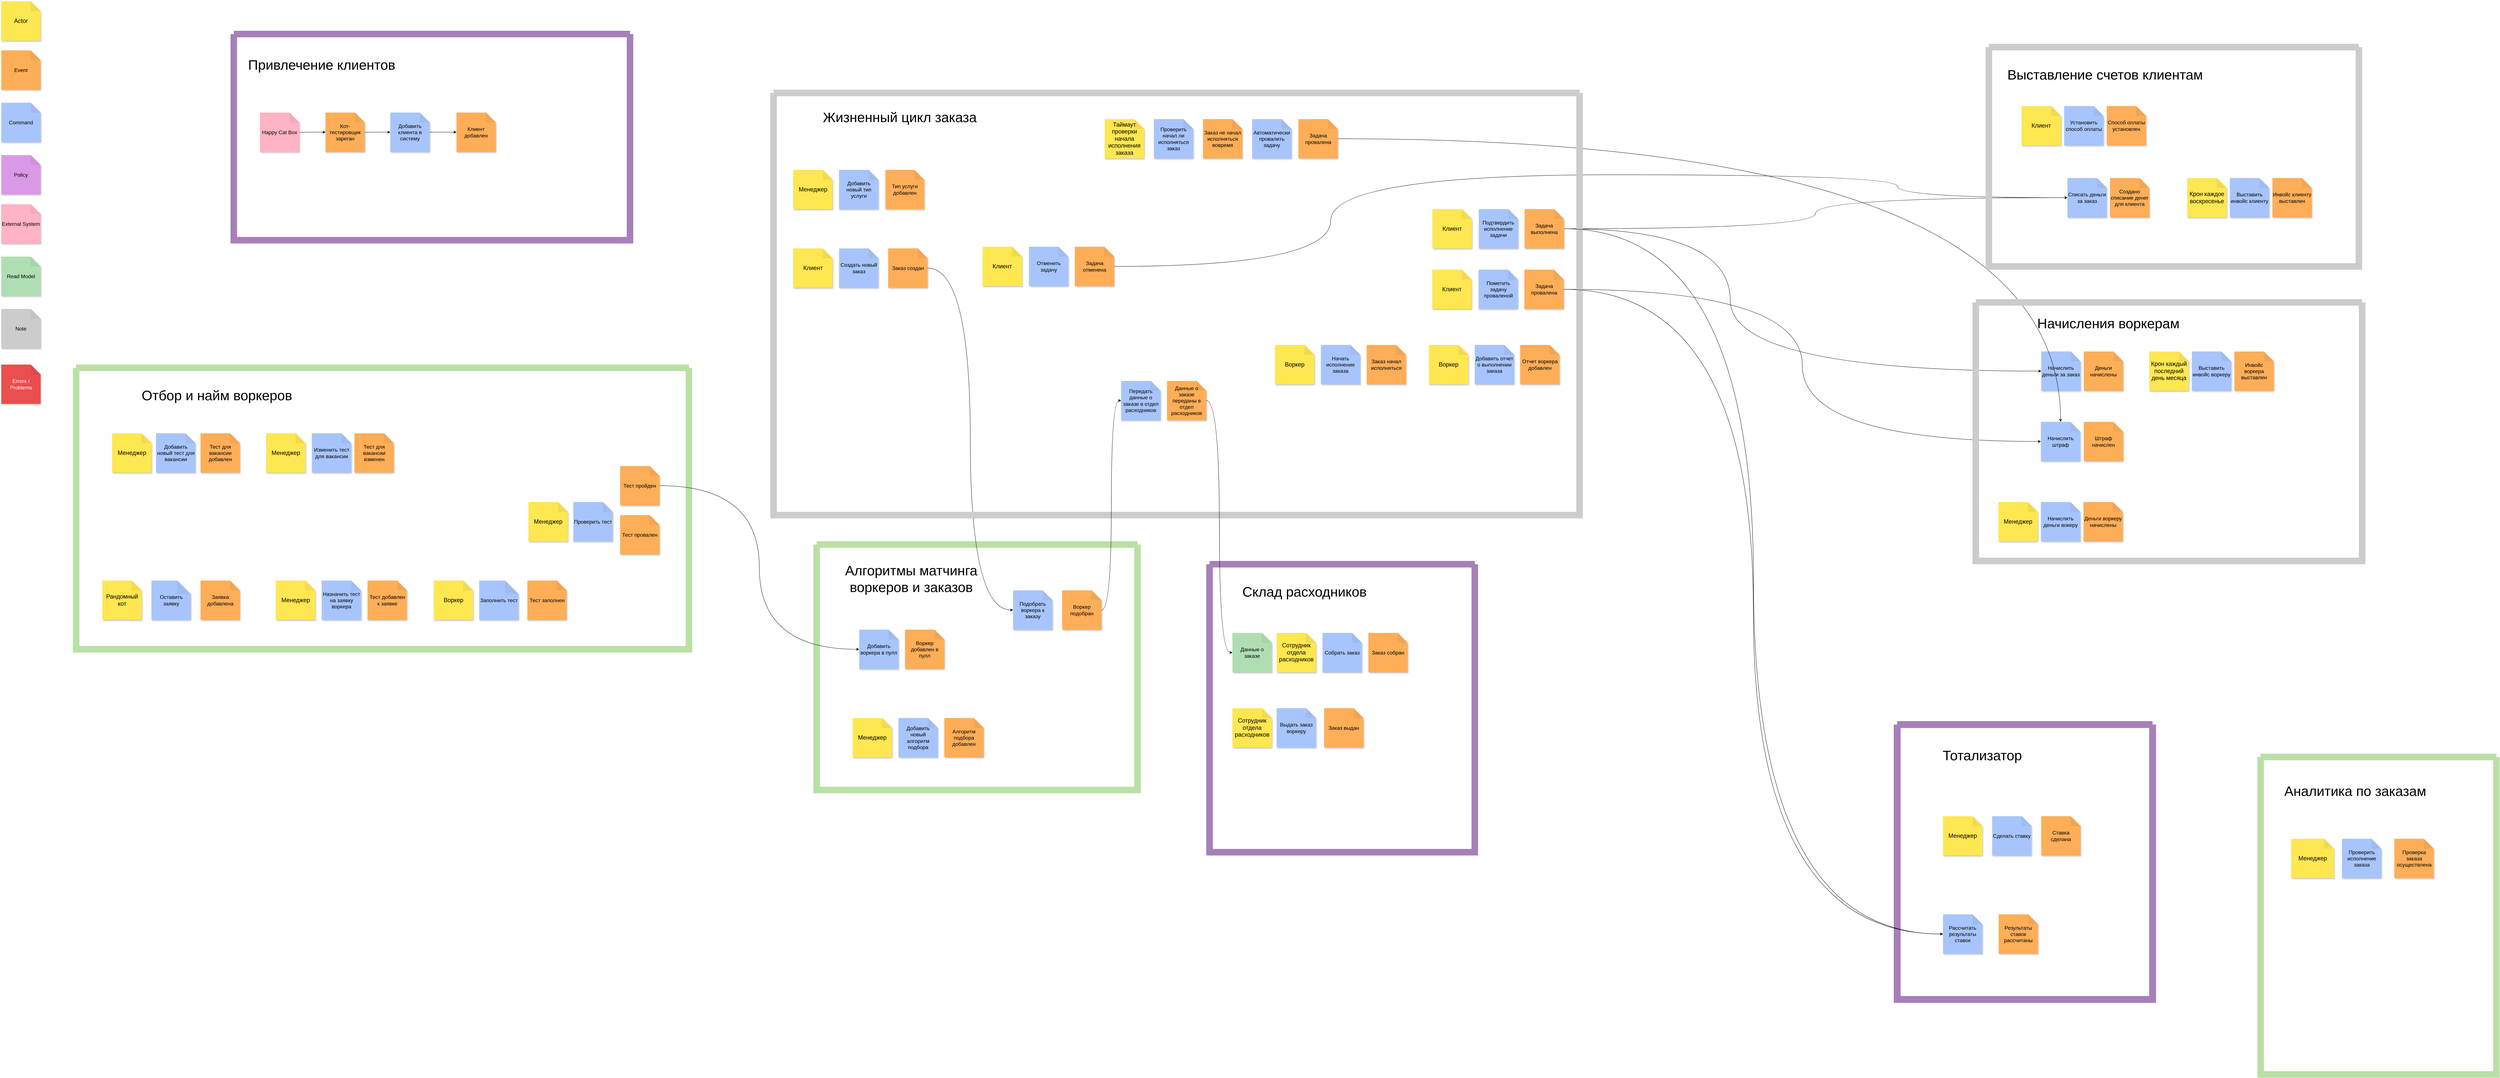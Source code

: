 <mxfile version="26.0.11">
  <diagram name="Страница — 1" id="K9feuQ7dF-jCnu2IWgrX">
    <mxGraphModel dx="5130" dy="4184" grid="1" gridSize="10" guides="1" tooltips="1" connect="1" arrows="1" fold="1" page="1" pageScale="1" pageWidth="827" pageHeight="1169" math="0" shadow="0">
      <root>
        <mxCell id="0" />
        <mxCell id="1" parent="0" />
        <mxCell id="zpBG68E-fnAjGQmCeS8Q-10" value="Клиент" style="shape=note;whiteSpace=wrap;html=1;backgroundOutline=1;darkOpacity=0.05;fillColor=#FEE750;strokeColor=none;fontSize=18;fontStyle=0;rotation=0;shadow=1;" parent="1" vertex="1">
          <mxGeometry x="2498.5" y="-285" width="120" height="120" as="geometry" />
        </mxCell>
        <mxCell id="zpBG68E-fnAjGQmCeS8Q-12" value="Крон каждое воскресенье" style="shape=note;whiteSpace=wrap;html=1;backgroundOutline=1;darkOpacity=0.05;fillColor=#FEE750;strokeColor=none;fontSize=18;fontStyle=0;rotation=0;shadow=1;" parent="1" vertex="1">
          <mxGeometry x="6756" y="-500" width="120" height="120" as="geometry" />
        </mxCell>
        <mxCell id="zpBG68E-fnAjGQmCeS8Q-15" value="Крон каждый послед&lt;span style=&quot;background-color: transparent; color: light-dark(rgb(0, 0, 0), rgb(255, 255, 255));&quot;&gt;ний день месяца&lt;/span&gt;" style="shape=note;whiteSpace=wrap;html=1;backgroundOutline=1;darkOpacity=0.05;fillColor=#FEE750;strokeColor=none;fontSize=18;fontStyle=0;rotation=0;shadow=1;" parent="1" vertex="1">
          <mxGeometry x="6640" y="30" width="120" height="120" as="geometry" />
        </mxCell>
        <mxCell id="zpBG68E-fnAjGQmCeS8Q-21" value="Заказ создан" style="shape=note;whiteSpace=wrap;html=1;backgroundOutline=1;darkOpacity=0.05;fillColor=#feae57;strokeColor=none;fontSize=16;fontStyle=0;rotation=0;shadow=1;" parent="1" vertex="1">
          <mxGeometry x="2788.5" y="-285" width="120" height="120" as="geometry" />
        </mxCell>
        <mxCell id="zpBG68E-fnAjGQmCeS8Q-32" value="Задача выполнена" style="shape=note;whiteSpace=wrap;html=1;backgroundOutline=1;darkOpacity=0.05;fillColor=#feae57;strokeColor=none;fontSize=16;fontStyle=0;rotation=0;shadow=1;" parent="1" vertex="1">
          <mxGeometry x="4732.25" y="-405" width="120" height="120" as="geometry" />
        </mxCell>
        <mxCell id="zpBG68E-fnAjGQmCeS8Q-33" value="Задача отменена" style="shape=note;whiteSpace=wrap;html=1;backgroundOutline=1;darkOpacity=0.05;fillColor=#feae57;strokeColor=none;fontSize=16;fontStyle=0;rotation=0;shadow=1;" parent="1" vertex="1">
          <mxGeometry x="3358.5" y="-290" width="120" height="120" as="geometry" />
        </mxCell>
        <mxCell id="zpBG68E-fnAjGQmCeS8Q-34" value="Задача провалена" style="shape=note;whiteSpace=wrap;html=1;backgroundOutline=1;darkOpacity=0.05;fillColor=#feae57;strokeColor=none;fontSize=16;fontStyle=0;rotation=0;shadow=1;" parent="1" vertex="1">
          <mxGeometry x="4731.5" y="-220" width="120" height="120" as="geometry" />
        </mxCell>
        <mxCell id="zpBG68E-fnAjGQmCeS8Q-35" value="Менеджер" style="shape=note;whiteSpace=wrap;html=1;backgroundOutline=1;darkOpacity=0.05;fillColor=#FEE750;strokeColor=none;fontSize=18;fontStyle=0;rotation=0;shadow=1;" parent="1" vertex="1">
          <mxGeometry x="2498.5" y="-525" width="120" height="120" as="geometry" />
        </mxCell>
        <mxCell id="zpBG68E-fnAjGQmCeS8Q-36" value="Тип услуги добавлен" style="shape=note;whiteSpace=wrap;html=1;backgroundOutline=1;darkOpacity=0.05;fillColor=#feae57;strokeColor=none;fontSize=16;fontStyle=0;rotation=0;shadow=1;" parent="1" vertex="1">
          <mxGeometry x="2780" y="-525" width="118.5" height="120" as="geometry" />
        </mxCell>
        <mxCell id="zpBG68E-fnAjGQmCeS8Q-39" value="Создано списание денег для клиента" style="shape=note;whiteSpace=wrap;html=1;backgroundOutline=1;darkOpacity=0.05;fillColor=#feae57;strokeColor=none;fontSize=16;fontStyle=0;rotation=0;shadow=1;" parent="1" vertex="1">
          <mxGeometry x="6520" y="-500" width="120" height="120" as="geometry" />
        </mxCell>
        <mxCell id="zpBG68E-fnAjGQmCeS8Q-40" value="Деньги начислены" style="shape=note;whiteSpace=wrap;html=1;backgroundOutline=1;darkOpacity=0.05;fillColor=#feae57;strokeColor=none;fontSize=16;fontStyle=0;rotation=0;shadow=1;" parent="1" vertex="1">
          <mxGeometry x="6440" y="30" width="120" height="120" as="geometry" />
        </mxCell>
        <mxCell id="zpBG68E-fnAjGQmCeS8Q-41" value="Штраф начислен" style="shape=note;whiteSpace=wrap;html=1;backgroundOutline=1;darkOpacity=0.05;fillColor=#feae57;strokeColor=none;fontSize=16;fontStyle=0;rotation=0;shadow=1;" parent="1" vertex="1">
          <mxGeometry x="6440" y="245" width="120" height="120" as="geometry" />
        </mxCell>
        <mxCell id="zpBG68E-fnAjGQmCeS8Q-65" value="Инвойс клиенту выставлен" style="shape=note;whiteSpace=wrap;html=1;backgroundOutline=1;darkOpacity=0.05;fillColor=#feae57;strokeColor=none;fontSize=16;fontStyle=0;rotation=0;shadow=1;" parent="1" vertex="1">
          <mxGeometry x="7016" y="-500" width="120" height="120" as="geometry" />
        </mxCell>
        <mxCell id="zpBG68E-fnAjGQmCeS8Q-69" value="Инвойс воркера выставлен" style="shape=note;whiteSpace=wrap;html=1;backgroundOutline=1;darkOpacity=0.05;fillColor=#feae57;strokeColor=none;fontSize=16;fontStyle=0;rotation=0;shadow=1;" parent="1" vertex="1">
          <mxGeometry x="6900" y="30" width="120" height="120" as="geometry" />
        </mxCell>
        <mxCell id="zpBG68E-fnAjGQmCeS8Q-72" value="Ставка сделана" style="shape=note;whiteSpace=wrap;html=1;backgroundOutline=1;darkOpacity=0.05;fillColor=#feae57;strokeColor=none;fontSize=16;fontStyle=0;rotation=0;shadow=1;" parent="1" vertex="1">
          <mxGeometry x="6310" y="1450" width="120" height="120" as="geometry" />
        </mxCell>
        <mxCell id="i-zcS_TELyWn-VtTu8UB-5" value="Создать новый заказ" style="shape=note;whiteSpace=wrap;html=1;backgroundOutline=1;darkOpacity=0.05;fillColor=#a7c5fc;strokeColor=none;fontSize=16;fontStyle=0;rotation=0;shadow=1;" parent="1" vertex="1">
          <mxGeometry x="2638.5" y="-285" width="120" height="120" as="geometry" />
        </mxCell>
        <mxCell id="i-zcS_TELyWn-VtTu8UB-60" value="Добавить новый тип услуги" style="shape=note;whiteSpace=wrap;html=1;backgroundOutline=1;darkOpacity=0.05;fillColor=#a7c5fc;strokeColor=none;fontSize=16;fontStyle=0;rotation=0;shadow=1;" parent="1" vertex="1">
          <mxGeometry x="2638.5" y="-525" width="120" height="120" as="geometry" />
        </mxCell>
        <mxCell id="ZsehsSLWi7J9XW6YYwFI-1" value="" style="group" parent="1" vertex="1" connectable="0">
          <mxGeometry x="80" y="-1040" width="120" height="1230" as="geometry" />
        </mxCell>
        <mxCell id="zpBG68E-fnAjGQmCeS8Q-1" value="Actor" style="shape=note;whiteSpace=wrap;html=1;backgroundOutline=1;darkOpacity=0.05;fillColor=#FEE750;strokeColor=none;fontSize=18;fontStyle=0;rotation=0;shadow=1;" parent="ZsehsSLWi7J9XW6YYwFI-1" vertex="1">
          <mxGeometry width="120" height="120" as="geometry" />
        </mxCell>
        <mxCell id="zpBG68E-fnAjGQmCeS8Q-2" value="Event" style="shape=note;whiteSpace=wrap;html=1;backgroundOutline=1;darkOpacity=0.05;fillColor=#feae57;strokeColor=none;fontSize=16;fontStyle=0;rotation=0;shadow=1;" parent="ZsehsSLWi7J9XW6YYwFI-1" vertex="1">
          <mxGeometry y="150" width="120" height="120" as="geometry" />
        </mxCell>
        <mxCell id="zpBG68E-fnAjGQmCeS8Q-3" value="Command" style="shape=note;whiteSpace=wrap;html=1;backgroundOutline=1;darkOpacity=0.05;fillColor=#a7c5fc;strokeColor=none;fontSize=16;fontStyle=0;rotation=0;shadow=1;" parent="ZsehsSLWi7J9XW6YYwFI-1" vertex="1">
          <mxGeometry y="310" width="120" height="120" as="geometry" />
        </mxCell>
        <mxCell id="zpBG68E-fnAjGQmCeS8Q-4" value="Policy" style="shape=note;whiteSpace=wrap;html=1;backgroundOutline=1;darkOpacity=0.05;fillColor=#da99e6;strokeColor=none;fontSize=16;fontStyle=0;rotation=0;shadow=1;" parent="ZsehsSLWi7J9XW6YYwFI-1" vertex="1">
          <mxGeometry y="470" width="120" height="120" as="geometry" />
        </mxCell>
        <mxCell id="zpBG68E-fnAjGQmCeS8Q-5" value="External System" style="shape=note;whiteSpace=wrap;html=1;backgroundOutline=1;darkOpacity=0.05;fillColor=#FFB3C5;strokeColor=none;fontSize=16;fontStyle=0;rotation=0;shadow=1;" parent="ZsehsSLWi7J9XW6YYwFI-1" vertex="1">
          <mxGeometry y="620" width="120" height="120" as="geometry" />
        </mxCell>
        <mxCell id="zpBG68E-fnAjGQmCeS8Q-6" value="Read Model" style="shape=note;whiteSpace=wrap;html=1;backgroundOutline=1;darkOpacity=0.05;fillColor=#b0deb3;strokeColor=none;fontSize=16;fontStyle=0;rotation=0;shadow=1;" parent="ZsehsSLWi7J9XW6YYwFI-1" vertex="1">
          <mxGeometry y="780" width="120" height="120" as="geometry" />
        </mxCell>
        <mxCell id="zpBG68E-fnAjGQmCeS8Q-7" value="Note" style="shape=note;whiteSpace=wrap;html=1;backgroundOutline=1;darkOpacity=0.05;fillColor=#CCCCCC;strokeColor=none;fontSize=16;fontStyle=0;rotation=0;shadow=1;" parent="ZsehsSLWi7J9XW6YYwFI-1" vertex="1">
          <mxGeometry y="940" width="120" height="120" as="geometry" />
        </mxCell>
        <mxCell id="zpBG68E-fnAjGQmCeS8Q-18" value="Errors / Problems" style="shape=note;whiteSpace=wrap;html=1;backgroundOutline=1;darkOpacity=0.05;fillColor=#ec4d4e;strokeColor=none;fontSize=16;fontStyle=0;rotation=0;shadow=1;fontColor=#FFFFFF;" parent="ZsehsSLWi7J9XW6YYwFI-1" vertex="1">
          <mxGeometry y="1110" width="120" height="120" as="geometry" />
        </mxCell>
        <mxCell id="oubO38BTLlarIKI2RHfu-10" value="Клиент" style="shape=note;whiteSpace=wrap;html=1;backgroundOutline=1;darkOpacity=0.05;fillColor=#FEE750;strokeColor=none;fontSize=18;fontStyle=0;rotation=0;shadow=1;" parent="1" vertex="1">
          <mxGeometry x="4450" y="-220" width="120" height="120" as="geometry" />
        </mxCell>
        <mxCell id="oubO38BTLlarIKI2RHfu-12" value="Пометить задачу проваленой" style="shape=note;whiteSpace=wrap;html=1;backgroundOutline=1;darkOpacity=0.05;fillColor=#a7c5fc;strokeColor=none;fontSize=16;fontStyle=0;rotation=0;shadow=1;" parent="1" vertex="1">
          <mxGeometry x="4591.5" y="-220" width="120" height="120" as="geometry" />
        </mxCell>
        <mxCell id="oubO38BTLlarIKI2RHfu-13" value="Клиент" style="shape=note;whiteSpace=wrap;html=1;backgroundOutline=1;darkOpacity=0.05;fillColor=#FEE750;strokeColor=none;fontSize=18;fontStyle=0;rotation=0;shadow=1;" parent="1" vertex="1">
          <mxGeometry x="3077" y="-290" width="120" height="120" as="geometry" />
        </mxCell>
        <mxCell id="oubO38BTLlarIKI2RHfu-14" value="Клиент" style="shape=note;whiteSpace=wrap;html=1;backgroundOutline=1;darkOpacity=0.05;fillColor=#FEE750;strokeColor=none;fontSize=18;fontStyle=0;rotation=0;shadow=1;" parent="1" vertex="1">
          <mxGeometry x="4450.75" y="-405" width="120" height="120" as="geometry" />
        </mxCell>
        <mxCell id="oubO38BTLlarIKI2RHfu-15" value="Отменить задачу" style="shape=note;whiteSpace=wrap;html=1;backgroundOutline=1;darkOpacity=0.05;fillColor=#a7c5fc;strokeColor=none;fontSize=16;fontStyle=0;rotation=0;shadow=1;" parent="1" vertex="1">
          <mxGeometry x="3218.5" y="-290" width="120" height="120" as="geometry" />
        </mxCell>
        <mxCell id="oubO38BTLlarIKI2RHfu-16" value="Подтвердить исполнение задачи" style="shape=note;whiteSpace=wrap;html=1;backgroundOutline=1;darkOpacity=0.05;fillColor=#a7c5fc;strokeColor=none;fontSize=16;fontStyle=0;rotation=0;shadow=1;" parent="1" vertex="1">
          <mxGeometry x="4592.25" y="-405" width="120" height="120" as="geometry" />
        </mxCell>
        <mxCell id="oubO38BTLlarIKI2RHfu-23" value="Начислить деньги за заказ" style="shape=note;whiteSpace=wrap;html=1;backgroundOutline=1;darkOpacity=0.05;fillColor=#a7c5fc;strokeColor=none;fontSize=16;fontStyle=0;rotation=0;shadow=1;" parent="1" vertex="1">
          <mxGeometry x="6310" y="30" width="120" height="120" as="geometry" />
        </mxCell>
        <mxCell id="oubO38BTLlarIKI2RHfu-30" value="Выставить инвойс клиенту" style="shape=note;whiteSpace=wrap;html=1;backgroundOutline=1;darkOpacity=0.05;fillColor=#a7c5fc;strokeColor=none;fontSize=16;fontStyle=0;rotation=0;shadow=1;" parent="1" vertex="1">
          <mxGeometry x="6886" y="-500" width="120" height="120" as="geometry" />
        </mxCell>
        <mxCell id="oubO38BTLlarIKI2RHfu-33" value="Выставить инвойс воркеру" style="shape=note;whiteSpace=wrap;html=1;backgroundOutline=1;darkOpacity=0.05;fillColor=#a7c5fc;strokeColor=none;fontSize=16;fontStyle=0;rotation=0;shadow=1;" parent="1" vertex="1">
          <mxGeometry x="6770" y="30" width="120" height="120" as="geometry" />
        </mxCell>
        <mxCell id="oubO38BTLlarIKI2RHfu-36" value="Менеджер" style="shape=note;whiteSpace=wrap;html=1;backgroundOutline=1;darkOpacity=0.05;fillColor=#FEE750;strokeColor=none;fontSize=18;fontStyle=0;rotation=0;shadow=1;" parent="1" vertex="1">
          <mxGeometry x="6010" y="1450" width="120" height="120" as="geometry" />
        </mxCell>
        <mxCell id="oubO38BTLlarIKI2RHfu-39" value="Сделать ставку" style="shape=note;whiteSpace=wrap;html=1;backgroundOutline=1;darkOpacity=0.05;fillColor=#a7c5fc;strokeColor=none;fontSize=16;fontStyle=0;rotation=0;shadow=1;" parent="1" vertex="1">
          <mxGeometry x="6160" y="1450" width="120" height="120" as="geometry" />
        </mxCell>
        <mxCell id="oubO38BTLlarIKI2RHfu-42" value="Рассчитать результаты ставок" style="shape=note;whiteSpace=wrap;html=1;backgroundOutline=1;darkOpacity=0.05;fillColor=#a7c5fc;strokeColor=none;fontSize=16;fontStyle=0;rotation=0;shadow=1;" parent="1" vertex="1">
          <mxGeometry x="6010" y="1750" width="120" height="120" as="geometry" />
        </mxCell>
        <mxCell id="oubO38BTLlarIKI2RHfu-43" value="Результаты ставок рассчитаны" style="shape=note;whiteSpace=wrap;html=1;backgroundOutline=1;darkOpacity=0.05;fillColor=#feae57;strokeColor=none;fontSize=16;fontStyle=0;rotation=0;shadow=1;" parent="1" vertex="1">
          <mxGeometry x="6180" y="1750" width="120" height="120" as="geometry" />
        </mxCell>
        <mxCell id="oubO38BTLlarIKI2RHfu-53" value="Менеджер" style="shape=note;whiteSpace=wrap;html=1;backgroundOutline=1;darkOpacity=0.05;fillColor=#FEE750;strokeColor=none;fontSize=18;fontStyle=0;rotation=0;shadow=1;" parent="1" vertex="1">
          <mxGeometry x="6179" y="490" width="120" height="120" as="geometry" />
        </mxCell>
        <mxCell id="oubO38BTLlarIKI2RHfu-54" value="Начислить деньги вокеру" style="shape=note;whiteSpace=wrap;html=1;backgroundOutline=1;darkOpacity=0.05;fillColor=#a7c5fc;strokeColor=none;fontSize=16;fontStyle=0;rotation=0;shadow=1;" parent="1" vertex="1">
          <mxGeometry x="6309" y="490" width="120" height="120" as="geometry" />
        </mxCell>
        <mxCell id="oubO38BTLlarIKI2RHfu-56" value="Деньги воркеру начислены" style="shape=note;whiteSpace=wrap;html=1;backgroundOutline=1;darkOpacity=0.05;fillColor=#feae57;strokeColor=none;fontSize=16;fontStyle=0;rotation=0;shadow=1;" parent="1" vertex="1">
          <mxGeometry x="6439" y="490" width="120" height="120" as="geometry" />
        </mxCell>
        <mxCell id="oubO38BTLlarIKI2RHfu-75" value="&lt;font style=&quot;font-size: 42px;&quot;&gt;Тотализатор&lt;/font&gt;" style="text;html=1;align=center;verticalAlign=middle;whiteSpace=wrap;rounded=0;" parent="1" vertex="1">
          <mxGeometry x="6100" y="1250" width="60" height="30" as="geometry" />
        </mxCell>
        <mxCell id="oubO38BTLlarIKI2RHfu-77" value="&lt;font style=&quot;font-size: 42px;&quot;&gt;Жизненный цикл заказа&lt;/font&gt;" style="text;html=1;align=center;verticalAlign=middle;whiteSpace=wrap;rounded=0;" parent="1" vertex="1">
          <mxGeometry x="2498.5" y="-700" width="650" height="30" as="geometry" />
        </mxCell>
        <mxCell id="ce2Nj7FvmYcvphH1Im73-1" value="" style="group" vertex="1" connectable="0" parent="1">
          <mxGeometry x="870" y="-890" width="1130" height="580" as="geometry" />
        </mxCell>
        <mxCell id="zpBG68E-fnAjGQmCeS8Q-25" value="" style="edgeStyle=orthogonalEdgeStyle;rounded=0;orthogonalLoop=1;jettySize=auto;html=1;" parent="ce2Nj7FvmYcvphH1Im73-1" source="zpBG68E-fnAjGQmCeS8Q-19" target="zpBG68E-fnAjGQmCeS8Q-24" edge="1">
          <mxGeometry relative="1" as="geometry" />
        </mxCell>
        <mxCell id="zpBG68E-fnAjGQmCeS8Q-19" value="Happy Cat Box" style="shape=note;whiteSpace=wrap;html=1;backgroundOutline=1;darkOpacity=0.05;fillColor=#FFB3C5;strokeColor=none;fontSize=16;fontStyle=0;rotation=0;shadow=1;" parent="ce2Nj7FvmYcvphH1Im73-1" vertex="1">
          <mxGeometry y="190" width="120" height="120" as="geometry" />
        </mxCell>
        <mxCell id="zpBG68E-fnAjGQmCeS8Q-20" value="Клиент добавлен" style="shape=note;whiteSpace=wrap;html=1;backgroundOutline=1;darkOpacity=0.05;fillColor=#feae57;strokeColor=none;fontSize=16;fontStyle=0;rotation=0;shadow=1;" parent="ce2Nj7FvmYcvphH1Im73-1" vertex="1">
          <mxGeometry x="600" y="190" width="120" height="120" as="geometry" />
        </mxCell>
        <mxCell id="zpBG68E-fnAjGQmCeS8Q-28" value="" style="edgeStyle=orthogonalEdgeStyle;rounded=0;orthogonalLoop=1;jettySize=auto;html=1;" parent="ce2Nj7FvmYcvphH1Im73-1" source="zpBG68E-fnAjGQmCeS8Q-24" target="zpBG68E-fnAjGQmCeS8Q-27" edge="1">
          <mxGeometry relative="1" as="geometry" />
        </mxCell>
        <mxCell id="zpBG68E-fnAjGQmCeS8Q-24" value="Кот-тестировщик зареган" style="shape=note;whiteSpace=wrap;html=1;backgroundOutline=1;darkOpacity=0.05;fillColor=#feae57;strokeColor=none;fontSize=16;fontStyle=0;rotation=0;shadow=1;" parent="ce2Nj7FvmYcvphH1Im73-1" vertex="1">
          <mxGeometry x="200" y="190" width="120" height="120" as="geometry" />
        </mxCell>
        <mxCell id="zpBG68E-fnAjGQmCeS8Q-29" value="" style="edgeStyle=orthogonalEdgeStyle;rounded=0;orthogonalLoop=1;jettySize=auto;html=1;" parent="ce2Nj7FvmYcvphH1Im73-1" source="zpBG68E-fnAjGQmCeS8Q-27" target="zpBG68E-fnAjGQmCeS8Q-20" edge="1">
          <mxGeometry relative="1" as="geometry" />
        </mxCell>
        <mxCell id="zpBG68E-fnAjGQmCeS8Q-27" value="Добавить клиента в систему" style="shape=note;whiteSpace=wrap;html=1;backgroundOutline=1;darkOpacity=0.05;fillColor=#a7c5fc;strokeColor=none;fontSize=16;fontStyle=0;rotation=0;shadow=1;" parent="ce2Nj7FvmYcvphH1Im73-1" vertex="1">
          <mxGeometry x="398" y="190" width="120" height="120" as="geometry" />
        </mxCell>
        <mxCell id="ce2Nj7FvmYcvphH1Im73-4" value="" style="swimlane;startSize=0;fillColor=#B9E0A5;swimlaneFillColor=none;gradientColor=none;strokeColor=#A680B8;strokeWidth=20;" vertex="1" parent="ce2Nj7FvmYcvphH1Im73-1">
          <mxGeometry x="-80" y="-50" width="1210" height="630" as="geometry" />
        </mxCell>
        <mxCell id="ce2Nj7FvmYcvphH1Im73-5" value="&lt;font style=&quot;font-size: 42px;&quot;&gt;Привлечение клиентов&lt;/font&gt;" style="text;html=1;align=center;verticalAlign=middle;whiteSpace=wrap;rounded=0;" vertex="1" parent="ce2Nj7FvmYcvphH1Im73-4">
          <mxGeometry x="-161" y="80" width="858.5" height="30" as="geometry" />
        </mxCell>
        <mxCell id="ce2Nj7FvmYcvphH1Im73-2" value="" style="swimlane;startSize=0;fillColor=#B9E0A5;strokeColor=#B9E0A5;rounded=1;fillStyle=auto;strokeWidth=20;" vertex="1" parent="1">
          <mxGeometry x="308.5" y="80" width="1871.5" height="860" as="geometry" />
        </mxCell>
        <mxCell id="i-zcS_TELyWn-VtTu8UB-83" value="Рандомный кот" style="shape=note;whiteSpace=wrap;html=1;backgroundOutline=1;darkOpacity=0.05;fillColor=#FEE750;strokeColor=none;fontSize=18;fontStyle=0;rotation=0;shadow=1;" parent="ce2Nj7FvmYcvphH1Im73-2" vertex="1">
          <mxGeometry x="80" y="650" width="120" height="120" as="geometry" />
        </mxCell>
        <mxCell id="i-zcS_TELyWn-VtTu8UB-84" value="Оставить заявку" style="shape=note;whiteSpace=wrap;html=1;backgroundOutline=1;darkOpacity=0.05;fillColor=#a7c5fc;strokeColor=none;fontSize=16;fontStyle=0;rotation=0;shadow=1;size=41;" parent="ce2Nj7FvmYcvphH1Im73-2" vertex="1">
          <mxGeometry x="230" y="650" width="120" height="120" as="geometry" />
        </mxCell>
        <mxCell id="i-zcS_TELyWn-VtTu8UB-85" value="Заявка добавлена" style="shape=note;whiteSpace=wrap;html=1;backgroundOutline=1;darkOpacity=0.05;fillColor=#feae57;strokeColor=none;fontSize=16;fontStyle=0;rotation=0;shadow=1;" parent="ce2Nj7FvmYcvphH1Im73-2" vertex="1">
          <mxGeometry x="380" y="650" width="120" height="120" as="geometry" />
        </mxCell>
        <mxCell id="i-zcS_TELyWn-VtTu8UB-64" value="Менеджер" style="shape=note;whiteSpace=wrap;html=1;backgroundOutline=1;darkOpacity=0.05;fillColor=#FEE750;strokeColor=none;fontSize=18;fontStyle=0;rotation=0;shadow=1;" parent="ce2Nj7FvmYcvphH1Im73-2" vertex="1">
          <mxGeometry x="110" y="200" width="120" height="120" as="geometry" />
        </mxCell>
        <mxCell id="i-zcS_TELyWn-VtTu8UB-65" value="Добавить новый тест для вакансии" style="shape=note;whiteSpace=wrap;html=1;backgroundOutline=1;darkOpacity=0.05;fillColor=#a7c5fc;strokeColor=none;fontSize=16;fontStyle=0;rotation=0;shadow=1;" parent="ce2Nj7FvmYcvphH1Im73-2" vertex="1">
          <mxGeometry x="244" y="200" width="120" height="120" as="geometry" />
        </mxCell>
        <mxCell id="zpBG68E-fnAjGQmCeS8Q-51" value="Тест для вакансии добавлен" style="shape=note;whiteSpace=wrap;html=1;backgroundOutline=1;darkOpacity=0.05;fillColor=#feae57;strokeColor=none;fontSize=16;fontStyle=0;rotation=0;shadow=1;" parent="ce2Nj7FvmYcvphH1Im73-2" vertex="1">
          <mxGeometry x="380" y="200" width="120" height="120" as="geometry" />
        </mxCell>
        <mxCell id="i-zcS_TELyWn-VtTu8UB-70" value="Менеджер" style="shape=note;whiteSpace=wrap;html=1;backgroundOutline=1;darkOpacity=0.05;fillColor=#FEE750;strokeColor=none;fontSize=18;fontStyle=0;rotation=0;shadow=1;" parent="ce2Nj7FvmYcvphH1Im73-2" vertex="1">
          <mxGeometry x="580" y="200" width="120" height="120" as="geometry" />
        </mxCell>
        <mxCell id="i-zcS_TELyWn-VtTu8UB-72" value="Изменить тест для вакансии" style="shape=note;whiteSpace=wrap;html=1;backgroundOutline=1;darkOpacity=0.05;fillColor=#a7c5fc;strokeColor=none;fontSize=16;fontStyle=0;rotation=0;shadow=1;" parent="ce2Nj7FvmYcvphH1Im73-2" vertex="1">
          <mxGeometry x="720" y="200" width="120" height="120" as="geometry" />
        </mxCell>
        <mxCell id="i-zcS_TELyWn-VtTu8UB-68" value="Тест для вакансии изменен" style="shape=note;whiteSpace=wrap;html=1;backgroundOutline=1;darkOpacity=0.05;fillColor=#feae57;strokeColor=none;fontSize=16;fontStyle=0;rotation=0;shadow=1;" parent="ce2Nj7FvmYcvphH1Im73-2" vertex="1">
          <mxGeometry x="850" y="200" width="120" height="120" as="geometry" />
        </mxCell>
        <mxCell id="i-zcS_TELyWn-VtTu8UB-78" value="Тест добавлен к заявке" style="shape=note;whiteSpace=wrap;html=1;backgroundOutline=1;darkOpacity=0.05;fillColor=#feae57;strokeColor=none;fontSize=16;fontStyle=0;rotation=0;shadow=1;" parent="ce2Nj7FvmYcvphH1Im73-2" vertex="1">
          <mxGeometry x="890" y="650" width="120" height="120" as="geometry" />
        </mxCell>
        <mxCell id="i-zcS_TELyWn-VtTu8UB-80" value="Менеджер" style="shape=note;whiteSpace=wrap;html=1;backgroundOutline=1;darkOpacity=0.05;fillColor=#FEE750;strokeColor=none;fontSize=18;fontStyle=0;rotation=0;shadow=1;" parent="ce2Nj7FvmYcvphH1Im73-2" vertex="1">
          <mxGeometry x="610" y="650" width="120" height="120" as="geometry" />
        </mxCell>
        <mxCell id="i-zcS_TELyWn-VtTu8UB-82" value="Назначить тест на заявку воркера" style="shape=note;whiteSpace=wrap;html=1;backgroundOutline=1;darkOpacity=0.05;fillColor=#a7c5fc;strokeColor=none;fontSize=16;fontStyle=0;rotation=0;shadow=1;" parent="ce2Nj7FvmYcvphH1Im73-2" vertex="1">
          <mxGeometry x="750" y="650" width="120" height="120" as="geometry" />
        </mxCell>
        <mxCell id="i-zcS_TELyWn-VtTu8UB-89" value="Воркер" style="shape=note;whiteSpace=wrap;html=1;backgroundOutline=1;darkOpacity=0.05;fillColor=#FEE750;strokeColor=none;fontSize=18;fontStyle=0;rotation=0;shadow=1;" parent="ce2Nj7FvmYcvphH1Im73-2" vertex="1">
          <mxGeometry x="1092" y="650" width="120" height="120" as="geometry" />
        </mxCell>
        <mxCell id="i-zcS_TELyWn-VtTu8UB-91" value="Заполнить тест" style="shape=note;whiteSpace=wrap;html=1;backgroundOutline=1;darkOpacity=0.05;fillColor=#a7c5fc;strokeColor=none;fontSize=16;fontStyle=0;rotation=0;shadow=1;size=41;" parent="ce2Nj7FvmYcvphH1Im73-2" vertex="1">
          <mxGeometry x="1231" y="650" width="120" height="120" as="geometry" />
        </mxCell>
        <mxCell id="i-zcS_TELyWn-VtTu8UB-92" value="Тест заполнен" style="shape=note;whiteSpace=wrap;html=1;backgroundOutline=1;darkOpacity=0.05;fillColor=#feae57;strokeColor=none;fontSize=16;fontStyle=0;rotation=0;shadow=1;" parent="ce2Nj7FvmYcvphH1Im73-2" vertex="1">
          <mxGeometry x="1378" y="650" width="120" height="120" as="geometry" />
        </mxCell>
        <mxCell id="i-zcS_TELyWn-VtTu8UB-96" value="Проверить тест" style="shape=note;whiteSpace=wrap;html=1;backgroundOutline=1;darkOpacity=0.05;fillColor=#a7c5fc;strokeColor=none;fontSize=16;fontStyle=0;rotation=0;shadow=1;" parent="ce2Nj7FvmYcvphH1Im73-2" vertex="1">
          <mxGeometry x="1518.5" y="410" width="120" height="120" as="geometry" />
        </mxCell>
        <mxCell id="i-zcS_TELyWn-VtTu8UB-95" value="Менеджер" style="shape=note;whiteSpace=wrap;html=1;backgroundOutline=1;darkOpacity=0.05;fillColor=#FEE750;strokeColor=none;fontSize=18;fontStyle=0;rotation=0;shadow=1;" parent="ce2Nj7FvmYcvphH1Im73-2" vertex="1">
          <mxGeometry x="1381.5" y="410" width="120" height="120" as="geometry" />
        </mxCell>
        <mxCell id="i-zcS_TELyWn-VtTu8UB-98" value="Тест пройден" style="shape=note;whiteSpace=wrap;html=1;backgroundOutline=1;darkOpacity=0.05;fillColor=#feae57;strokeColor=none;fontSize=16;fontStyle=0;rotation=0;shadow=1;" parent="ce2Nj7FvmYcvphH1Im73-2" vertex="1">
          <mxGeometry x="1661.5" y="300" width="120" height="120" as="geometry" />
        </mxCell>
        <mxCell id="oubO38BTLlarIKI2RHfu-73" value="&lt;font style=&quot;font-size: 42px;&quot;&gt;Отбор и найм воркеров&lt;/font&gt;" style="text;html=1;align=center;verticalAlign=middle;whiteSpace=wrap;rounded=0;" parent="ce2Nj7FvmYcvphH1Im73-2" vertex="1">
          <mxGeometry y="70" width="858.5" height="30" as="geometry" />
        </mxCell>
        <mxCell id="ce2Nj7FvmYcvphH1Im73-44" value="Тест провален" style="shape=note;whiteSpace=wrap;html=1;backgroundOutline=1;darkOpacity=0.05;fillColor=#feae57;strokeColor=none;fontSize=16;fontStyle=0;rotation=0;shadow=1;" vertex="1" parent="ce2Nj7FvmYcvphH1Im73-2">
          <mxGeometry x="1661.5" y="450" width="120" height="120" as="geometry" />
        </mxCell>
        <mxCell id="ce2Nj7FvmYcvphH1Im73-7" value="" style="swimlane;startSize=0;strokeColor=#B9E0A5;strokeWidth=20;" vertex="1" parent="1">
          <mxGeometry x="2570" y="620" width="980" height="750" as="geometry" />
        </mxCell>
        <mxCell id="oubO38BTLlarIKI2RHfu-71" value="&lt;font style=&quot;font-size: 42px;&quot;&gt;Алгоритмы матчинга воркеров и заказов&lt;/font&gt;" style="text;html=1;align=center;verticalAlign=middle;whiteSpace=wrap;rounded=0;" parent="ce2Nj7FvmYcvphH1Im73-7" vertex="1">
          <mxGeometry x="48.5" y="90" width="480" height="30" as="geometry" />
        </mxCell>
        <mxCell id="ce2Nj7FvmYcvphH1Im73-8" value="Подобрать воркера к заказу" style="shape=note;whiteSpace=wrap;html=1;backgroundOutline=1;darkOpacity=0.05;fillColor=#a7c5fc;strokeColor=none;fontSize=16;fontStyle=0;rotation=0;shadow=1;" vertex="1" parent="ce2Nj7FvmYcvphH1Im73-7">
          <mxGeometry x="600" y="140" width="120" height="120" as="geometry" />
        </mxCell>
        <mxCell id="ce2Nj7FvmYcvphH1Im73-9" value="Воркер подобран" style="shape=note;whiteSpace=wrap;html=1;backgroundOutline=1;darkOpacity=0.05;fillColor=#feae57;strokeColor=none;fontSize=16;fontStyle=0;rotation=0;shadow=1;" vertex="1" parent="ce2Nj7FvmYcvphH1Im73-7">
          <mxGeometry x="750" y="140" width="120" height="120" as="geometry" />
        </mxCell>
        <mxCell id="ce2Nj7FvmYcvphH1Im73-10" value="Менеджер" style="shape=note;whiteSpace=wrap;html=1;backgroundOutline=1;darkOpacity=0.05;fillColor=#FEE750;strokeColor=none;fontSize=18;fontStyle=0;rotation=0;shadow=1;" vertex="1" parent="ce2Nj7FvmYcvphH1Im73-7">
          <mxGeometry x="110" y="530" width="120" height="120" as="geometry" />
        </mxCell>
        <mxCell id="ce2Nj7FvmYcvphH1Im73-11" value="Добавить новый алгоритм подбора" style="shape=note;whiteSpace=wrap;html=1;backgroundOutline=1;darkOpacity=0.05;fillColor=#a7c5fc;strokeColor=none;fontSize=16;fontStyle=0;rotation=0;shadow=1;" vertex="1" parent="ce2Nj7FvmYcvphH1Im73-7">
          <mxGeometry x="250" y="530" width="120" height="120" as="geometry" />
        </mxCell>
        <mxCell id="ce2Nj7FvmYcvphH1Im73-12" value="Алгоритм подбора добавлен" style="shape=note;whiteSpace=wrap;html=1;backgroundOutline=1;darkOpacity=0.05;fillColor=#feae57;strokeColor=none;fontSize=16;fontStyle=0;rotation=0;shadow=1;" vertex="1" parent="ce2Nj7FvmYcvphH1Im73-7">
          <mxGeometry x="390" y="530" width="120" height="120" as="geometry" />
        </mxCell>
        <mxCell id="i-zcS_TELyWn-VtTu8UB-102" value="Добавить воркера в пулл" style="shape=note;whiteSpace=wrap;html=1;backgroundOutline=1;darkOpacity=0.05;fillColor=#a7c5fc;strokeColor=none;fontSize=16;fontStyle=0;rotation=0;shadow=1;" parent="ce2Nj7FvmYcvphH1Im73-7" vertex="1">
          <mxGeometry x="130" y="260" width="120" height="120" as="geometry" />
        </mxCell>
        <mxCell id="zpBG68E-fnAjGQmCeS8Q-47" value="Воркер добавлен в пулл" style="shape=note;whiteSpace=wrap;html=1;backgroundOutline=1;darkOpacity=0.05;fillColor=#feae57;strokeColor=none;fontSize=16;fontStyle=0;rotation=0;shadow=1;" parent="ce2Nj7FvmYcvphH1Im73-7" vertex="1">
          <mxGeometry x="270" y="260" width="120" height="120" as="geometry" />
        </mxCell>
        <mxCell id="ce2Nj7FvmYcvphH1Im73-15" value="" style="swimlane;startSize=0;strokeColor=#B9E0A5;strokeWidth=20;" vertex="1" parent="1">
          <mxGeometry x="6980" y="1269" width="720" height="970" as="geometry" />
        </mxCell>
        <mxCell id="ce2Nj7FvmYcvphH1Im73-16" value="&lt;span style=&quot;font-size: 42px;&quot;&gt;Аналитика по заказам&lt;/span&gt;" style="text;html=1;align=center;verticalAlign=middle;whiteSpace=wrap;rounded=0;" vertex="1" parent="ce2Nj7FvmYcvphH1Im73-15">
          <mxGeometry x="48.5" y="90" width="480" height="30" as="geometry" />
        </mxCell>
        <mxCell id="oubO38BTLlarIKI2RHfu-64" value="Менеджер" style="shape=note;whiteSpace=wrap;html=1;backgroundOutline=1;darkOpacity=0.05;fillColor=#FEE750;strokeColor=none;fontSize=18;fontStyle=0;rotation=0;shadow=1;" parent="ce2Nj7FvmYcvphH1Im73-15" vertex="1">
          <mxGeometry x="93.5" y="250" width="130" height="120" as="geometry" />
        </mxCell>
        <mxCell id="oubO38BTLlarIKI2RHfu-65" value="Проверить исполнение заказа" style="shape=note;whiteSpace=wrap;html=1;backgroundOutline=1;darkOpacity=0.05;fillColor=#a7c5fc;strokeColor=none;fontSize=16;fontStyle=0;rotation=0;shadow=1;" parent="ce2Nj7FvmYcvphH1Im73-15" vertex="1">
          <mxGeometry x="248.5" y="250" width="120" height="120" as="geometry" />
        </mxCell>
        <mxCell id="oubO38BTLlarIKI2RHfu-62" value="Проверка заказа осуществлена" style="shape=note;whiteSpace=wrap;html=1;backgroundOutline=1;darkOpacity=0.05;fillColor=#feae57;strokeColor=none;fontSize=16;fontStyle=0;rotation=0;shadow=1;" parent="ce2Nj7FvmYcvphH1Im73-15" vertex="1">
          <mxGeometry x="408.5" y="250" width="120" height="120" as="geometry" />
        </mxCell>
        <mxCell id="ce2Nj7FvmYcvphH1Im73-23" value="" style="swimlane;startSize=0;strokeColor=#A680B8;strokeWidth=20;" vertex="1" parent="1">
          <mxGeometry x="3770" y="680" width="810" height="880" as="geometry" />
        </mxCell>
        <mxCell id="i-zcS_TELyWn-VtTu8UB-27" value="Сотрудник отдела расходников" style="shape=note;whiteSpace=wrap;html=1;backgroundOutline=1;darkOpacity=0.05;fillColor=#FEE750;strokeColor=none;fontSize=18;fontStyle=0;rotation=0;shadow=1;" parent="ce2Nj7FvmYcvphH1Im73-23" vertex="1">
          <mxGeometry x="70" y="440" width="120" height="120" as="geometry" />
        </mxCell>
        <mxCell id="i-zcS_TELyWn-VtTu8UB-30" value="Заказ выдан" style="shape=note;whiteSpace=wrap;html=1;backgroundOutline=1;darkOpacity=0.05;fillColor=#feae57;strokeColor=none;fontSize=16;fontStyle=0;rotation=0;shadow=1;" parent="ce2Nj7FvmYcvphH1Im73-23" vertex="1">
          <mxGeometry x="350" y="440" width="120" height="120" as="geometry" />
        </mxCell>
        <mxCell id="ce2Nj7FvmYcvphH1Im73-63" value="Данные о заказе" style="shape=note;whiteSpace=wrap;html=1;backgroundOutline=1;darkOpacity=0.05;fillColor=#b0deb3;strokeColor=none;fontSize=16;fontStyle=0;rotation=0;shadow=1;" vertex="1" parent="ce2Nj7FvmYcvphH1Im73-23">
          <mxGeometry x="70" y="210" width="120" height="120" as="geometry" />
        </mxCell>
        <mxCell id="i-zcS_TELyWn-VtTu8UB-35" value="Собрать заказ" style="shape=note;whiteSpace=wrap;html=1;backgroundOutline=1;darkOpacity=0.05;fillColor=#a7c5fc;strokeColor=none;fontSize=16;fontStyle=0;rotation=0;shadow=1;" parent="ce2Nj7FvmYcvphH1Im73-23" vertex="1">
          <mxGeometry x="345" y="210" width="120" height="120" as="geometry" />
        </mxCell>
        <mxCell id="i-zcS_TELyWn-VtTu8UB-33" value="Сотрудник отдела расходников" style="shape=note;whiteSpace=wrap;html=1;backgroundOutline=1;darkOpacity=0.05;fillColor=#FEE750;strokeColor=none;fontSize=18;fontStyle=0;rotation=0;shadow=1;" parent="ce2Nj7FvmYcvphH1Im73-23" vertex="1">
          <mxGeometry x="205" y="210" width="120" height="120" as="geometry" />
        </mxCell>
        <mxCell id="i-zcS_TELyWn-VtTu8UB-36" value="Заказ собран" style="shape=note;whiteSpace=wrap;html=1;backgroundOutline=1;darkOpacity=0.05;fillColor=#feae57;strokeColor=none;fontSize=16;fontStyle=0;rotation=0;shadow=1;" parent="ce2Nj7FvmYcvphH1Im73-23" vertex="1">
          <mxGeometry x="485" y="210" width="120" height="120" as="geometry" />
        </mxCell>
        <mxCell id="oubO38BTLlarIKI2RHfu-69" value="&lt;font style=&quot;font-size: 42px;&quot;&gt;Склад расходников&lt;/font&gt;" style="text;html=1;align=center;verticalAlign=middle;whiteSpace=wrap;rounded=0;" parent="ce2Nj7FvmYcvphH1Im73-23" vertex="1">
          <mxGeometry x="10" y="70" width="560" height="30" as="geometry" />
        </mxCell>
        <mxCell id="i-zcS_TELyWn-VtTu8UB-28" value="Выдать заказ воркеру" style="shape=note;whiteSpace=wrap;html=1;backgroundOutline=1;darkOpacity=0.05;fillColor=#a7c5fc;strokeColor=none;fontSize=16;fontStyle=0;rotation=0;shadow=1;" parent="ce2Nj7FvmYcvphH1Im73-23" vertex="1">
          <mxGeometry x="205" y="440" width="120" height="120" as="geometry" />
        </mxCell>
        <mxCell id="ce2Nj7FvmYcvphH1Im73-26" value="" style="swimlane;startSize=0;strokeColor=#A680B8;strokeWidth=21;" vertex="1" parent="1">
          <mxGeometry x="5870" y="1170" width="780" height="840" as="geometry" />
        </mxCell>
        <mxCell id="ce2Nj7FvmYcvphH1Im73-28" value="Списать деньги за заказ" style="shape=note;whiteSpace=wrap;html=1;backgroundOutline=1;darkOpacity=0.05;fillColor=#a7c5fc;strokeColor=none;fontSize=16;fontStyle=0;rotation=0;shadow=1;" vertex="1" parent="1">
          <mxGeometry x="6390" y="-500" width="120" height="120" as="geometry" />
        </mxCell>
        <mxCell id="ce2Nj7FvmYcvphH1Im73-29" value="Начислить штраф" style="shape=note;whiteSpace=wrap;html=1;backgroundOutline=1;darkOpacity=0.05;fillColor=#a7c5fc;strokeColor=none;fontSize=16;fontStyle=0;rotation=0;shadow=1;" vertex="1" parent="1">
          <mxGeometry x="6309" y="245" width="120" height="120" as="geometry" />
        </mxCell>
        <mxCell id="ce2Nj7FvmYcvphH1Im73-30" value="Установить способ оплаты" style="shape=note;whiteSpace=wrap;html=1;backgroundOutline=1;darkOpacity=0.05;fillColor=#a7c5fc;strokeColor=none;fontSize=16;fontStyle=0;rotation=0;shadow=1;" vertex="1" parent="1">
          <mxGeometry x="6380" y="-720" width="120" height="120" as="geometry" />
        </mxCell>
        <mxCell id="ce2Nj7FvmYcvphH1Im73-31" value="Клиент" style="shape=note;whiteSpace=wrap;html=1;backgroundOutline=1;darkOpacity=0.05;fillColor=#FEE750;strokeColor=none;fontSize=18;fontStyle=0;rotation=0;shadow=1;" vertex="1" parent="1">
          <mxGeometry x="6250" y="-720" width="120" height="120" as="geometry" />
        </mxCell>
        <mxCell id="ce2Nj7FvmYcvphH1Im73-32" value="Способ оплаты установлен" style="shape=note;whiteSpace=wrap;html=1;backgroundOutline=1;darkOpacity=0.05;fillColor=#feae57;strokeColor=none;fontSize=16;fontStyle=0;rotation=0;shadow=1;" vertex="1" parent="1">
          <mxGeometry x="6510" y="-720" width="120" height="120" as="geometry" />
        </mxCell>
        <mxCell id="ce2Nj7FvmYcvphH1Im73-33" style="edgeStyle=orthogonalEdgeStyle;rounded=0;orthogonalLoop=1;jettySize=auto;html=1;entryX=0;entryY=0.5;entryDx=0;entryDy=0;entryPerimeter=0;curved=1;" edge="1" parent="1" source="zpBG68E-fnAjGQmCeS8Q-32" target="ce2Nj7FvmYcvphH1Im73-28">
          <mxGeometry relative="1" as="geometry" />
        </mxCell>
        <mxCell id="ce2Nj7FvmYcvphH1Im73-34" style="edgeStyle=orthogonalEdgeStyle;rounded=0;orthogonalLoop=1;jettySize=auto;html=1;entryX=0;entryY=0.5;entryDx=0;entryDy=0;entryPerimeter=0;curved=1;" edge="1" parent="1" source="zpBG68E-fnAjGQmCeS8Q-34" target="ce2Nj7FvmYcvphH1Im73-29">
          <mxGeometry relative="1" as="geometry" />
        </mxCell>
        <mxCell id="ce2Nj7FvmYcvphH1Im73-35" style="edgeStyle=orthogonalEdgeStyle;rounded=0;orthogonalLoop=1;jettySize=auto;html=1;entryX=0;entryY=0.5;entryDx=0;entryDy=0;entryPerimeter=0;curved=1;" edge="1" parent="1" source="zpBG68E-fnAjGQmCeS8Q-32" target="oubO38BTLlarIKI2RHfu-23">
          <mxGeometry relative="1" as="geometry">
            <Array as="points">
              <mxPoint x="5360" y="-345" />
              <mxPoint x="5360" y="90" />
            </Array>
          </mxGeometry>
        </mxCell>
        <mxCell id="ce2Nj7FvmYcvphH1Im73-39" style="edgeStyle=orthogonalEdgeStyle;rounded=0;orthogonalLoop=1;jettySize=auto;html=1;curved=1;" edge="1" parent="1" source="ce2Nj7FvmYcvphH1Im73-37" target="ce2Nj7FvmYcvphH1Im73-29">
          <mxGeometry relative="1" as="geometry" />
        </mxCell>
        <mxCell id="ce2Nj7FvmYcvphH1Im73-42" style="edgeStyle=orthogonalEdgeStyle;rounded=0;orthogonalLoop=1;jettySize=auto;html=1;entryX=0;entryY=0.5;entryDx=0;entryDy=0;entryPerimeter=0;curved=1;" edge="1" parent="1" source="i-zcS_TELyWn-VtTu8UB-98" target="i-zcS_TELyWn-VtTu8UB-102">
          <mxGeometry relative="1" as="geometry">
            <mxPoint x="2950" y="1300" as="targetPoint" />
          </mxGeometry>
        </mxCell>
        <mxCell id="ce2Nj7FvmYcvphH1Im73-43" style="edgeStyle=orthogonalEdgeStyle;rounded=0;orthogonalLoop=1;jettySize=auto;html=1;entryX=0;entryY=0.5;entryDx=0;entryDy=0;entryPerimeter=0;curved=1;" edge="1" parent="1" source="zpBG68E-fnAjGQmCeS8Q-21" target="ce2Nj7FvmYcvphH1Im73-8">
          <mxGeometry relative="1" as="geometry" />
        </mxCell>
        <mxCell id="ce2Nj7FvmYcvphH1Im73-45" style="edgeStyle=orthogonalEdgeStyle;rounded=0;orthogonalLoop=1;jettySize=auto;html=1;entryX=0;entryY=0.5;entryDx=0;entryDy=0;entryPerimeter=0;curved=1;" edge="1" parent="1" source="zpBG68E-fnAjGQmCeS8Q-33" target="ce2Nj7FvmYcvphH1Im73-28">
          <mxGeometry relative="1" as="geometry">
            <Array as="points">
              <mxPoint x="4140" y="-230" />
              <mxPoint x="4140" y="-510" />
              <mxPoint x="5870" y="-510" />
            </Array>
          </mxGeometry>
        </mxCell>
        <mxCell id="ce2Nj7FvmYcvphH1Im73-46" value="" style="swimlane;startSize=0;strokeColor=#CCCCCC;strokeWidth=20;" vertex="1" parent="1">
          <mxGeometry x="2438.5" y="-760" width="2461.5" height="1290" as="geometry" />
        </mxCell>
        <mxCell id="i-zcS_TELyWn-VtTu8UB-48" value="Воркер" style="shape=note;whiteSpace=wrap;html=1;backgroundOutline=1;darkOpacity=0.05;fillColor=#FEE750;strokeColor=none;fontSize=18;fontStyle=0;rotation=0;shadow=1;" parent="ce2Nj7FvmYcvphH1Im73-46" vertex="1">
          <mxGeometry x="2001.5" y="770" width="120" height="120" as="geometry" />
        </mxCell>
        <mxCell id="i-zcS_TELyWn-VtTu8UB-56" value="Добавить отчет о выполнении заказа" style="shape=note;whiteSpace=wrap;html=1;backgroundOutline=1;darkOpacity=0.05;fillColor=#a7c5fc;strokeColor=none;fontSize=16;fontStyle=0;rotation=0;shadow=1;" parent="ce2Nj7FvmYcvphH1Im73-46" vertex="1">
          <mxGeometry x="2141.5" y="770" width="120" height="120" as="geometry" />
        </mxCell>
        <mxCell id="i-zcS_TELyWn-VtTu8UB-57" value="Отчет воркера добавлен" style="shape=note;whiteSpace=wrap;html=1;backgroundOutline=1;darkOpacity=0.05;fillColor=#feae57;strokeColor=none;fontSize=16;fontStyle=0;rotation=0;shadow=1;" parent="ce2Nj7FvmYcvphH1Im73-46" vertex="1">
          <mxGeometry x="2280" y="770" width="120" height="120" as="geometry" />
        </mxCell>
        <mxCell id="zpBG68E-fnAjGQmCeS8Q-46" value="Воркер" style="shape=note;whiteSpace=wrap;html=1;backgroundOutline=1;darkOpacity=0.05;fillColor=#FEE750;strokeColor=none;fontSize=18;fontStyle=0;rotation=0;shadow=1;" parent="ce2Nj7FvmYcvphH1Im73-46" vertex="1">
          <mxGeometry x="1531.5" y="770" width="120" height="120" as="geometry" />
        </mxCell>
        <mxCell id="i-zcS_TELyWn-VtTu8UB-42" value="Начать исполнение заказа" style="shape=note;whiteSpace=wrap;html=1;backgroundOutline=1;darkOpacity=0.05;fillColor=#a7c5fc;strokeColor=none;fontSize=16;fontStyle=0;rotation=0;shadow=1;" parent="ce2Nj7FvmYcvphH1Im73-46" vertex="1">
          <mxGeometry x="1671.5" y="770" width="120" height="120" as="geometry" />
        </mxCell>
        <mxCell id="i-zcS_TELyWn-VtTu8UB-44" value="Заказ начал исполняться" style="shape=note;whiteSpace=wrap;html=1;backgroundOutline=1;darkOpacity=0.05;fillColor=#feae57;strokeColor=none;fontSize=16;fontStyle=0;rotation=0;shadow=1;" parent="ce2Nj7FvmYcvphH1Im73-46" vertex="1">
          <mxGeometry x="1811.5" y="770" width="120" height="120" as="geometry" />
        </mxCell>
        <mxCell id="ce2Nj7FvmYcvphH1Im73-61" value="Передать данные о заказе в отдел расходников" style="shape=note;whiteSpace=wrap;html=1;backgroundOutline=1;darkOpacity=0.05;fillColor=#a7c5fc;strokeColor=none;fontSize=16;fontStyle=0;rotation=0;shadow=1;" vertex="1" parent="ce2Nj7FvmYcvphH1Im73-46">
          <mxGeometry x="1061.5" y="880" width="120" height="120" as="geometry" />
        </mxCell>
        <mxCell id="oubO38BTLlarIKI2RHfu-1" value="Таймаут проверки начала исполнения заказа" style="shape=note;whiteSpace=wrap;html=1;backgroundOutline=1;darkOpacity=0.05;fillColor=#FEE750;strokeColor=none;fontSize=18;fontStyle=0;rotation=0;shadow=1;" parent="ce2Nj7FvmYcvphH1Im73-46" vertex="1">
          <mxGeometry x="1011.5" y="80" width="120" height="120" as="geometry" />
        </mxCell>
        <mxCell id="oubO38BTLlarIKI2RHfu-2" value="Проверить начал ли исполняться заказ" style="shape=note;whiteSpace=wrap;html=1;backgroundOutline=1;darkOpacity=0.05;fillColor=#a7c5fc;strokeColor=none;fontSize=16;fontStyle=0;rotation=0;shadow=1;" parent="ce2Nj7FvmYcvphH1Im73-46" vertex="1">
          <mxGeometry x="1161.5" y="80" width="120" height="120" as="geometry" />
        </mxCell>
        <mxCell id="oubO38BTLlarIKI2RHfu-3" value="Заказ не начал исполняться вовремя" style="shape=note;whiteSpace=wrap;html=1;backgroundOutline=1;darkOpacity=0.05;fillColor=#feae57;strokeColor=none;fontSize=16;fontStyle=0;rotation=0;shadow=1;" parent="ce2Nj7FvmYcvphH1Im73-46" vertex="1">
          <mxGeometry x="1311.5" y="80" width="120" height="120" as="geometry" />
        </mxCell>
        <mxCell id="oubO38BTLlarIKI2RHfu-7" value="Автоматически провалить задачу" style="shape=note;whiteSpace=wrap;html=1;backgroundOutline=1;darkOpacity=0.05;fillColor=#a7c5fc;strokeColor=none;fontSize=16;fontStyle=0;rotation=0;shadow=1;" parent="ce2Nj7FvmYcvphH1Im73-46" vertex="1">
          <mxGeometry x="1461.5" y="80" width="120" height="120" as="geometry" />
        </mxCell>
        <mxCell id="ce2Nj7FvmYcvphH1Im73-37" value="Задача провалена" style="shape=note;whiteSpace=wrap;html=1;backgroundOutline=1;darkOpacity=0.05;fillColor=#feae57;strokeColor=none;fontSize=16;fontStyle=0;rotation=0;shadow=1;" vertex="1" parent="ce2Nj7FvmYcvphH1Im73-46">
          <mxGeometry x="1603" y="80" width="120" height="120" as="geometry" />
        </mxCell>
        <mxCell id="ce2Nj7FvmYcvphH1Im73-64" value="Данные о заказе переданы в отдел расходников" style="shape=note;whiteSpace=wrap;html=1;backgroundOutline=1;darkOpacity=0.05;fillColor=#feae57;strokeColor=none;fontSize=16;fontStyle=0;rotation=0;shadow=1;" vertex="1" parent="ce2Nj7FvmYcvphH1Im73-46">
          <mxGeometry x="1201.5" y="880" width="120" height="120" as="geometry" />
        </mxCell>
        <mxCell id="ce2Nj7FvmYcvphH1Im73-55" style="edgeStyle=orthogonalEdgeStyle;rounded=0;orthogonalLoop=1;jettySize=auto;html=1;entryX=0;entryY=0.5;entryDx=0;entryDy=0;entryPerimeter=0;curved=1;" edge="1" parent="1" source="zpBG68E-fnAjGQmCeS8Q-34" target="oubO38BTLlarIKI2RHfu-42">
          <mxGeometry relative="1" as="geometry" />
        </mxCell>
        <mxCell id="ce2Nj7FvmYcvphH1Im73-56" style="edgeStyle=orthogonalEdgeStyle;rounded=0;orthogonalLoop=1;jettySize=auto;html=1;entryX=0;entryY=0.5;entryDx=0;entryDy=0;entryPerimeter=0;curved=1;" edge="1" parent="1" source="zpBG68E-fnAjGQmCeS8Q-32" target="oubO38BTLlarIKI2RHfu-42">
          <mxGeometry relative="1" as="geometry" />
        </mxCell>
        <mxCell id="ce2Nj7FvmYcvphH1Im73-57" value="&lt;font style=&quot;font-size: 42px;&quot;&gt;Выставление счетов клиентам&lt;/font&gt;" style="text;html=1;align=center;verticalAlign=middle;whiteSpace=wrap;rounded=0;" vertex="1" parent="1">
          <mxGeometry x="6180" y="-830" width="650" height="30" as="geometry" />
        </mxCell>
        <mxCell id="ce2Nj7FvmYcvphH1Im73-58" value="&lt;font style=&quot;font-size: 42px;&quot;&gt;Начисления воркерам&lt;/font&gt;" style="text;html=1;align=center;verticalAlign=middle;whiteSpace=wrap;rounded=0;" vertex="1" parent="1">
          <mxGeometry x="6190" y="-70" width="650" height="30" as="geometry" />
        </mxCell>
        <mxCell id="ce2Nj7FvmYcvphH1Im73-59" value="" style="swimlane;startSize=0;strokeColor=#CCCCCC;strokeWidth=20;" vertex="1" parent="1">
          <mxGeometry x="6150" y="-900" width="1130" height="670" as="geometry" />
        </mxCell>
        <mxCell id="ce2Nj7FvmYcvphH1Im73-60" value="" style="swimlane;startSize=0;strokeColor=#CCCCCC;strokeWidth=20;" vertex="1" parent="1">
          <mxGeometry x="6110" y="-120" width="1180" height="790" as="geometry" />
        </mxCell>
        <mxCell id="ce2Nj7FvmYcvphH1Im73-62" style="edgeStyle=orthogonalEdgeStyle;rounded=0;orthogonalLoop=1;jettySize=auto;html=1;entryX=0;entryY=0.5;entryDx=0;entryDy=0;entryPerimeter=0;curved=1;" edge="1" parent="1" source="ce2Nj7FvmYcvphH1Im73-9" target="ce2Nj7FvmYcvphH1Im73-61">
          <mxGeometry relative="1" as="geometry" />
        </mxCell>
        <mxCell id="ce2Nj7FvmYcvphH1Im73-66" style="edgeStyle=orthogonalEdgeStyle;rounded=0;orthogonalLoop=1;jettySize=auto;html=1;entryX=0;entryY=0.5;entryDx=0;entryDy=0;entryPerimeter=0;curved=1;" edge="1" parent="1" source="ce2Nj7FvmYcvphH1Im73-64" target="ce2Nj7FvmYcvphH1Im73-63">
          <mxGeometry relative="1" as="geometry" />
        </mxCell>
      </root>
    </mxGraphModel>
  </diagram>
</mxfile>

